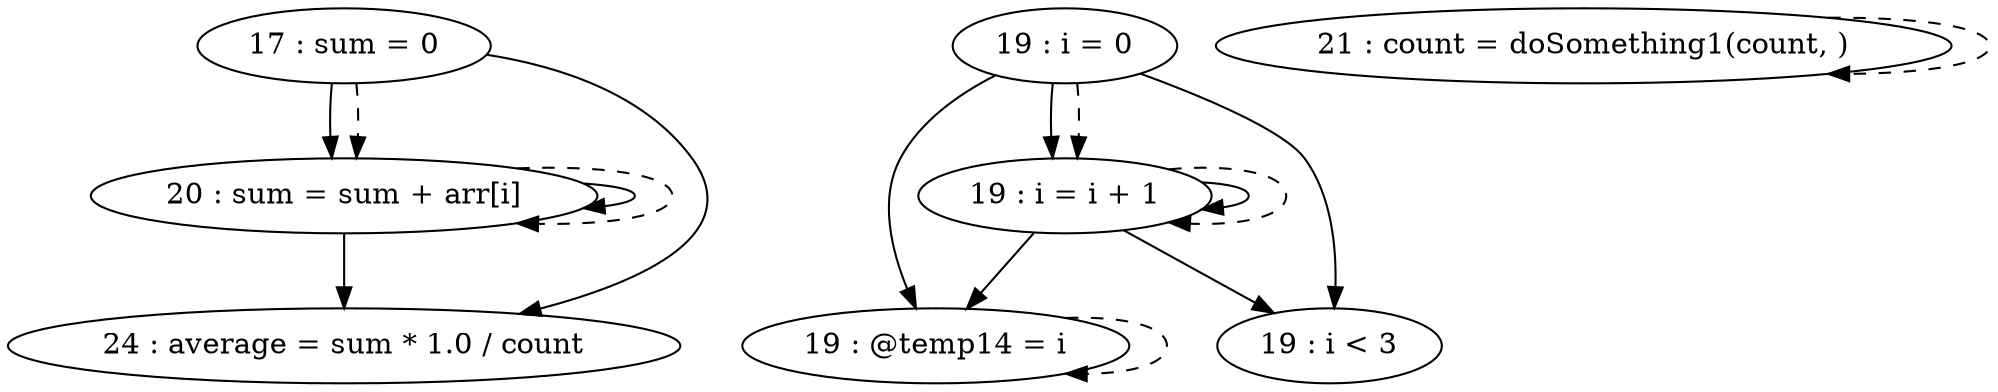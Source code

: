 digraph G {
"17 : sum = 0"
"17 : sum = 0" -> "20 : sum = sum + arr[i]"
"17 : sum = 0" -> "24 : average = sum * 1.0 / count"
"17 : sum = 0" -> "20 : sum = sum + arr[i]" [style=dashed]
"19 : i = 0"
"19 : i = 0" -> "19 : @temp14 = i"
"19 : i = 0" -> "19 : i < 3"
"19 : i = 0" -> "19 : i = i + 1"
"19 : i = 0" -> "19 : i = i + 1" [style=dashed]
"19 : i < 3"
"20 : sum = sum + arr[i]"
"20 : sum = sum + arr[i]" -> "20 : sum = sum + arr[i]"
"20 : sum = sum + arr[i]" -> "24 : average = sum * 1.0 / count"
"20 : sum = sum + arr[i]" -> "20 : sum = sum + arr[i]" [style=dashed]
"21 : count = doSomething1(count, )"
"21 : count = doSomething1(count, )" -> "21 : count = doSomething1(count, )" [style=dashed]
"19 : @temp14 = i"
"19 : @temp14 = i" -> "19 : @temp14 = i" [style=dashed]
"19 : i = i + 1"
"19 : i = i + 1" -> "19 : @temp14 = i"
"19 : i = i + 1" -> "19 : i < 3"
"19 : i = i + 1" -> "19 : i = i + 1"
"19 : i = i + 1" -> "19 : i = i + 1" [style=dashed]
"24 : average = sum * 1.0 / count"
}